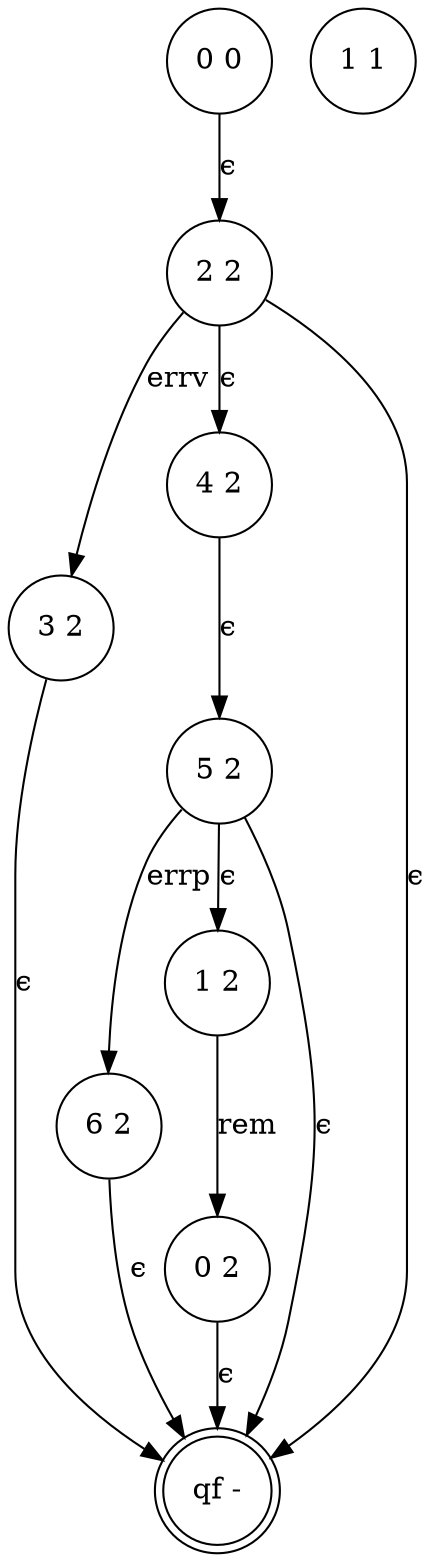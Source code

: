 digraph 2 {
	"2 2" [shape=circle]
	"3 2" [shape=circle]
	"4 2" [shape=circle]
	"5 2" [shape=circle]
	"6 2" [shape=circle]
	"1 2" [shape=circle]
	"0 2" [shape=circle]
	"qf -" [shape=doublecircle]
	"0 0" [shape=circle]
	"1 1" [shape=circle]
	"2 2" -> "3 2" [label=errv]
	"2 2" -> "4 2" [label="ϵ"]
	"4 2" -> "5 2" [label="ϵ"]
	"5 2" -> "6 2" [label=errp]
	"5 2" -> "1 2" [label="ϵ"]
	"1 2" -> "0 2" [label=rem]
	"2 2" -> "qf -" [label="ϵ"]
	"3 2" -> "qf -" [label="ϵ"]
	"5 2" -> "qf -" [label="ϵ"]
	"6 2" -> "qf -" [label="ϵ"]
	"0 2" -> "qf -" [label="ϵ"]
	"0 0" -> "2 2" [label="ϵ"]
}
